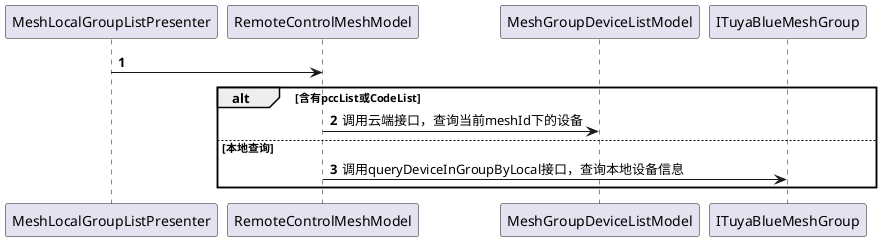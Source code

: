 @startuml
'https://plantuml.com/class-diagram
autonumber
MeshLocalGroupListPresenter -> RemoteControlMeshModel
alt 含有pccList或CodeList
RemoteControlMeshModel -> MeshGroupDeviceListModel : 调用云端接口，查询当前meshId下的设备

else 本地查询

RemoteControlMeshModel -> ITuyaBlueMeshGroup : 调用queryDeviceInGroupByLocal接口，查询本地设备信息

end
@enduml